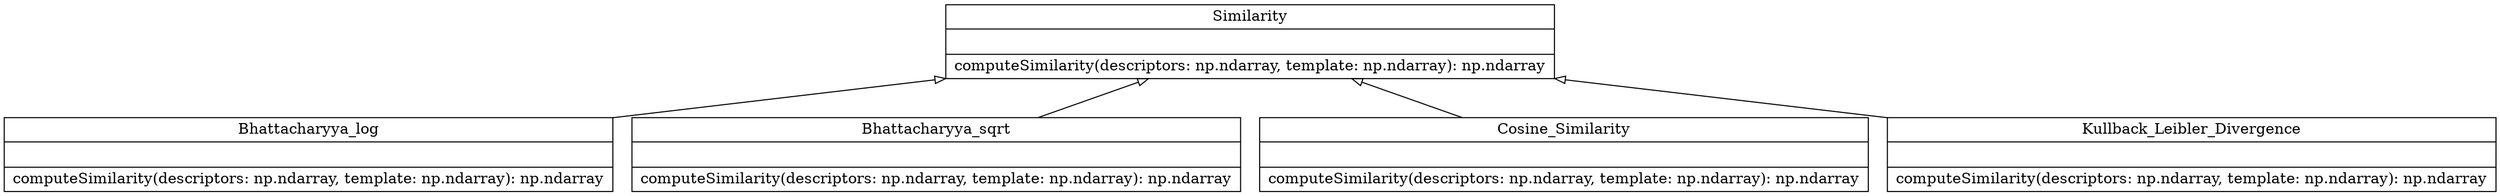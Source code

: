 digraph "similarity" {
rankdir=BT
charset="utf-8"
"PP2_Particle_Filter.utils.Similarity.Bhattacharyya_log" [color="black", fontcolor="black", label="{Bhattacharyya_log|\l|computeSimilarity(descriptors: np.ndarray, template: np.ndarray): np.ndarray\l}", shape="record", style="solid"];
"PP2_Particle_Filter.utils.Similarity.Bhattacharyya_sqrt" [color="black", fontcolor="black", label="{Bhattacharyya_sqrt|\l|computeSimilarity(descriptors: np.ndarray, template: np.ndarray): np.ndarray\l}", shape="record", style="solid"];
"PP2_Particle_Filter.utils.Similarity.Cosine_Similarity" [color="black", fontcolor="black", label="{Cosine_Similarity|\l|computeSimilarity(descriptors: np.ndarray, template: np.ndarray): np.ndarray\l}", shape="record", style="solid"];
"PP2_Particle_Filter.utils.Similarity.Kullback_Leibler_Divergence" [color="black", fontcolor="black", label="{Kullback_Leibler_Divergence|\l|computeSimilarity(descriptors: np.ndarray, template: np.ndarray): np.ndarray\l}", shape="record", style="solid"];
"PP2_Particle_Filter.utils.Similarity.Similarity" [color="black", fontcolor="black", label="{Similarity|\l|computeSimilarity(descriptors: np.ndarray, template: np.ndarray): np.ndarray\l}", shape="record", style="solid"];
"PP2_Particle_Filter.utils.Similarity.Bhattacharyya_log" -> "PP2_Particle_Filter.utils.Similarity.Similarity" [arrowhead="empty", arrowtail="none"];
"PP2_Particle_Filter.utils.Similarity.Bhattacharyya_sqrt" -> "PP2_Particle_Filter.utils.Similarity.Similarity" [arrowhead="empty", arrowtail="none"];
"PP2_Particle_Filter.utils.Similarity.Cosine_Similarity" -> "PP2_Particle_Filter.utils.Similarity.Similarity" [arrowhead="empty", arrowtail="none"];
"PP2_Particle_Filter.utils.Similarity.Kullback_Leibler_Divergence" -> "PP2_Particle_Filter.utils.Similarity.Similarity" [arrowhead="empty", arrowtail="none"];
}